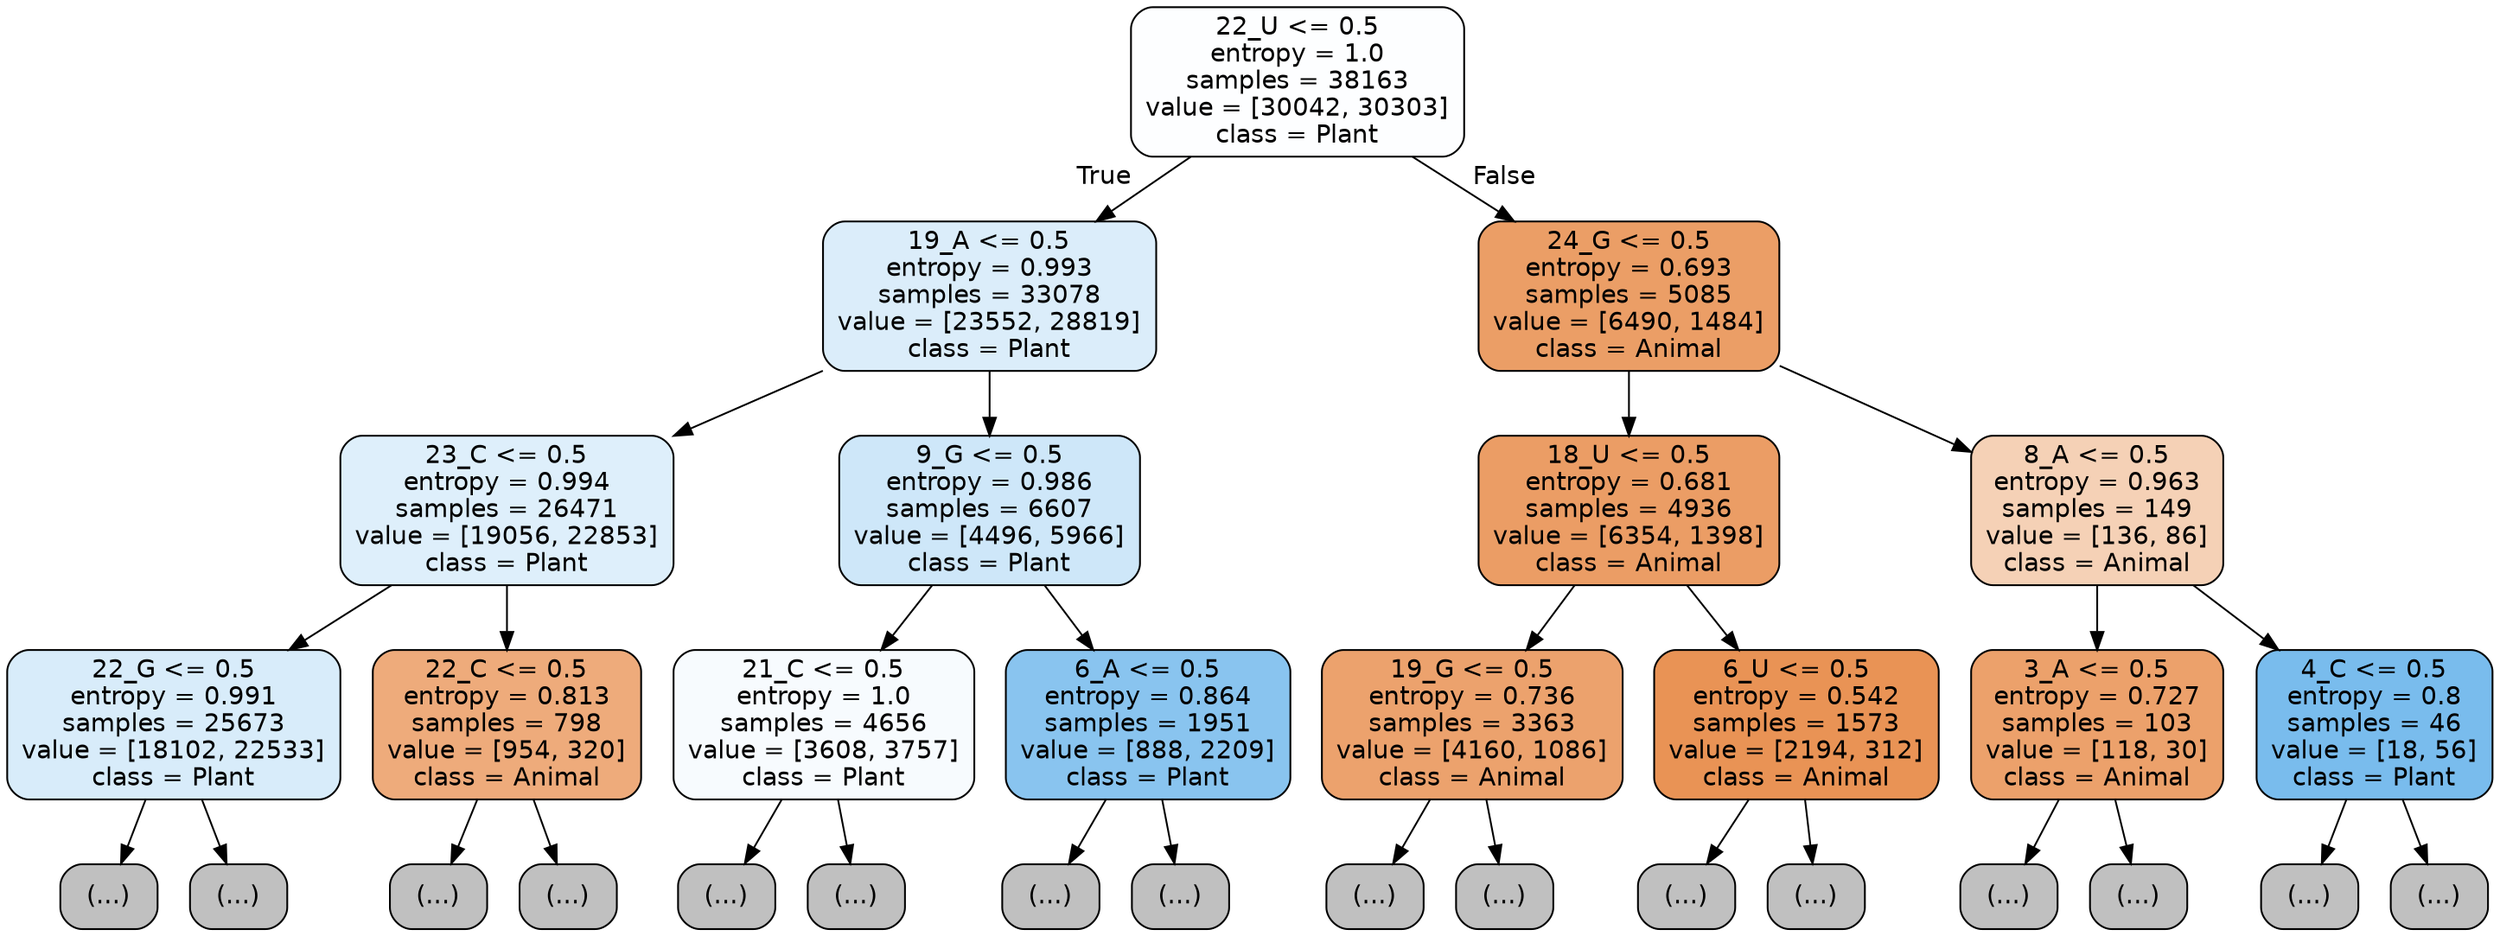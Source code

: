 digraph Tree {
node [shape=box, style="filled, rounded", color="black", fontname="helvetica"] ;
edge [fontname="helvetica"] ;
0 [label="22_U <= 0.5\nentropy = 1.0\nsamples = 38163\nvalue = [30042, 30303]\nclass = Plant", fillcolor="#fdfeff"] ;
1 [label="19_A <= 0.5\nentropy = 0.993\nsamples = 33078\nvalue = [23552, 28819]\nclass = Plant", fillcolor="#dbedfa"] ;
0 -> 1 [labeldistance=2.5, labelangle=45, headlabel="True"] ;
2 [label="23_C <= 0.5\nentropy = 0.994\nsamples = 26471\nvalue = [19056, 22853]\nclass = Plant", fillcolor="#deeffb"] ;
1 -> 2 ;
3 [label="22_G <= 0.5\nentropy = 0.991\nsamples = 25673\nvalue = [18102, 22533]\nclass = Plant", fillcolor="#d8ecfa"] ;
2 -> 3 ;
4 [label="(...)", fillcolor="#C0C0C0"] ;
3 -> 4 ;
9705 [label="(...)", fillcolor="#C0C0C0"] ;
3 -> 9705 ;
11112 [label="22_C <= 0.5\nentropy = 0.813\nsamples = 798\nvalue = [954, 320]\nclass = Animal", fillcolor="#eeab7b"] ;
2 -> 11112 ;
11113 [label="(...)", fillcolor="#C0C0C0"] ;
11112 -> 11113 ;
11374 [label="(...)", fillcolor="#C0C0C0"] ;
11112 -> 11374 ;
11497 [label="9_G <= 0.5\nentropy = 0.986\nsamples = 6607\nvalue = [4496, 5966]\nclass = Plant", fillcolor="#cee7f9"] ;
1 -> 11497 ;
11498 [label="21_C <= 0.5\nentropy = 1.0\nsamples = 4656\nvalue = [3608, 3757]\nclass = Plant", fillcolor="#f7fbfe"] ;
11497 -> 11498 ;
11499 [label="(...)", fillcolor="#C0C0C0"] ;
11498 -> 11499 ;
13484 [label="(...)", fillcolor="#C0C0C0"] ;
11498 -> 13484 ;
13973 [label="6_A <= 0.5\nentropy = 0.864\nsamples = 1951\nvalue = [888, 2209]\nclass = Plant", fillcolor="#89c4ef"] ;
11497 -> 13973 ;
13974 [label="(...)", fillcolor="#C0C0C0"] ;
13973 -> 13974 ;
14603 [label="(...)", fillcolor="#C0C0C0"] ;
13973 -> 14603 ;
14764 [label="24_G <= 0.5\nentropy = 0.693\nsamples = 5085\nvalue = [6490, 1484]\nclass = Animal", fillcolor="#eb9e66"] ;
0 -> 14764 [labeldistance=2.5, labelangle=-45, headlabel="False"] ;
14765 [label="18_U <= 0.5\nentropy = 0.681\nsamples = 4936\nvalue = [6354, 1398]\nclass = Animal", fillcolor="#eb9d65"] ;
14764 -> 14765 ;
14766 [label="19_G <= 0.5\nentropy = 0.736\nsamples = 3363\nvalue = [4160, 1086]\nclass = Animal", fillcolor="#eca26d"] ;
14765 -> 14766 ;
14767 [label="(...)", fillcolor="#C0C0C0"] ;
14766 -> 14767 ;
15792 [label="(...)", fillcolor="#C0C0C0"] ;
14766 -> 15792 ;
16145 [label="6_U <= 0.5\nentropy = 0.542\nsamples = 1573\nvalue = [2194, 312]\nclass = Animal", fillcolor="#e99355"] ;
14765 -> 16145 ;
16146 [label="(...)", fillcolor="#C0C0C0"] ;
16145 -> 16146 ;
16557 [label="(...)", fillcolor="#C0C0C0"] ;
16145 -> 16557 ;
16704 [label="8_A <= 0.5\nentropy = 0.963\nsamples = 149\nvalue = [136, 86]\nclass = Animal", fillcolor="#f5d1b6"] ;
14764 -> 16704 ;
16705 [label="3_A <= 0.5\nentropy = 0.727\nsamples = 103\nvalue = [118, 30]\nclass = Animal", fillcolor="#eca16b"] ;
16704 -> 16705 ;
16706 [label="(...)", fillcolor="#C0C0C0"] ;
16705 -> 16706 ;
16743 [label="(...)", fillcolor="#C0C0C0"] ;
16705 -> 16743 ;
16754 [label="4_C <= 0.5\nentropy = 0.8\nsamples = 46\nvalue = [18, 56]\nclass = Plant", fillcolor="#79bced"] ;
16704 -> 16754 ;
16755 [label="(...)", fillcolor="#C0C0C0"] ;
16754 -> 16755 ;
16766 [label="(...)", fillcolor="#C0C0C0"] ;
16754 -> 16766 ;
}